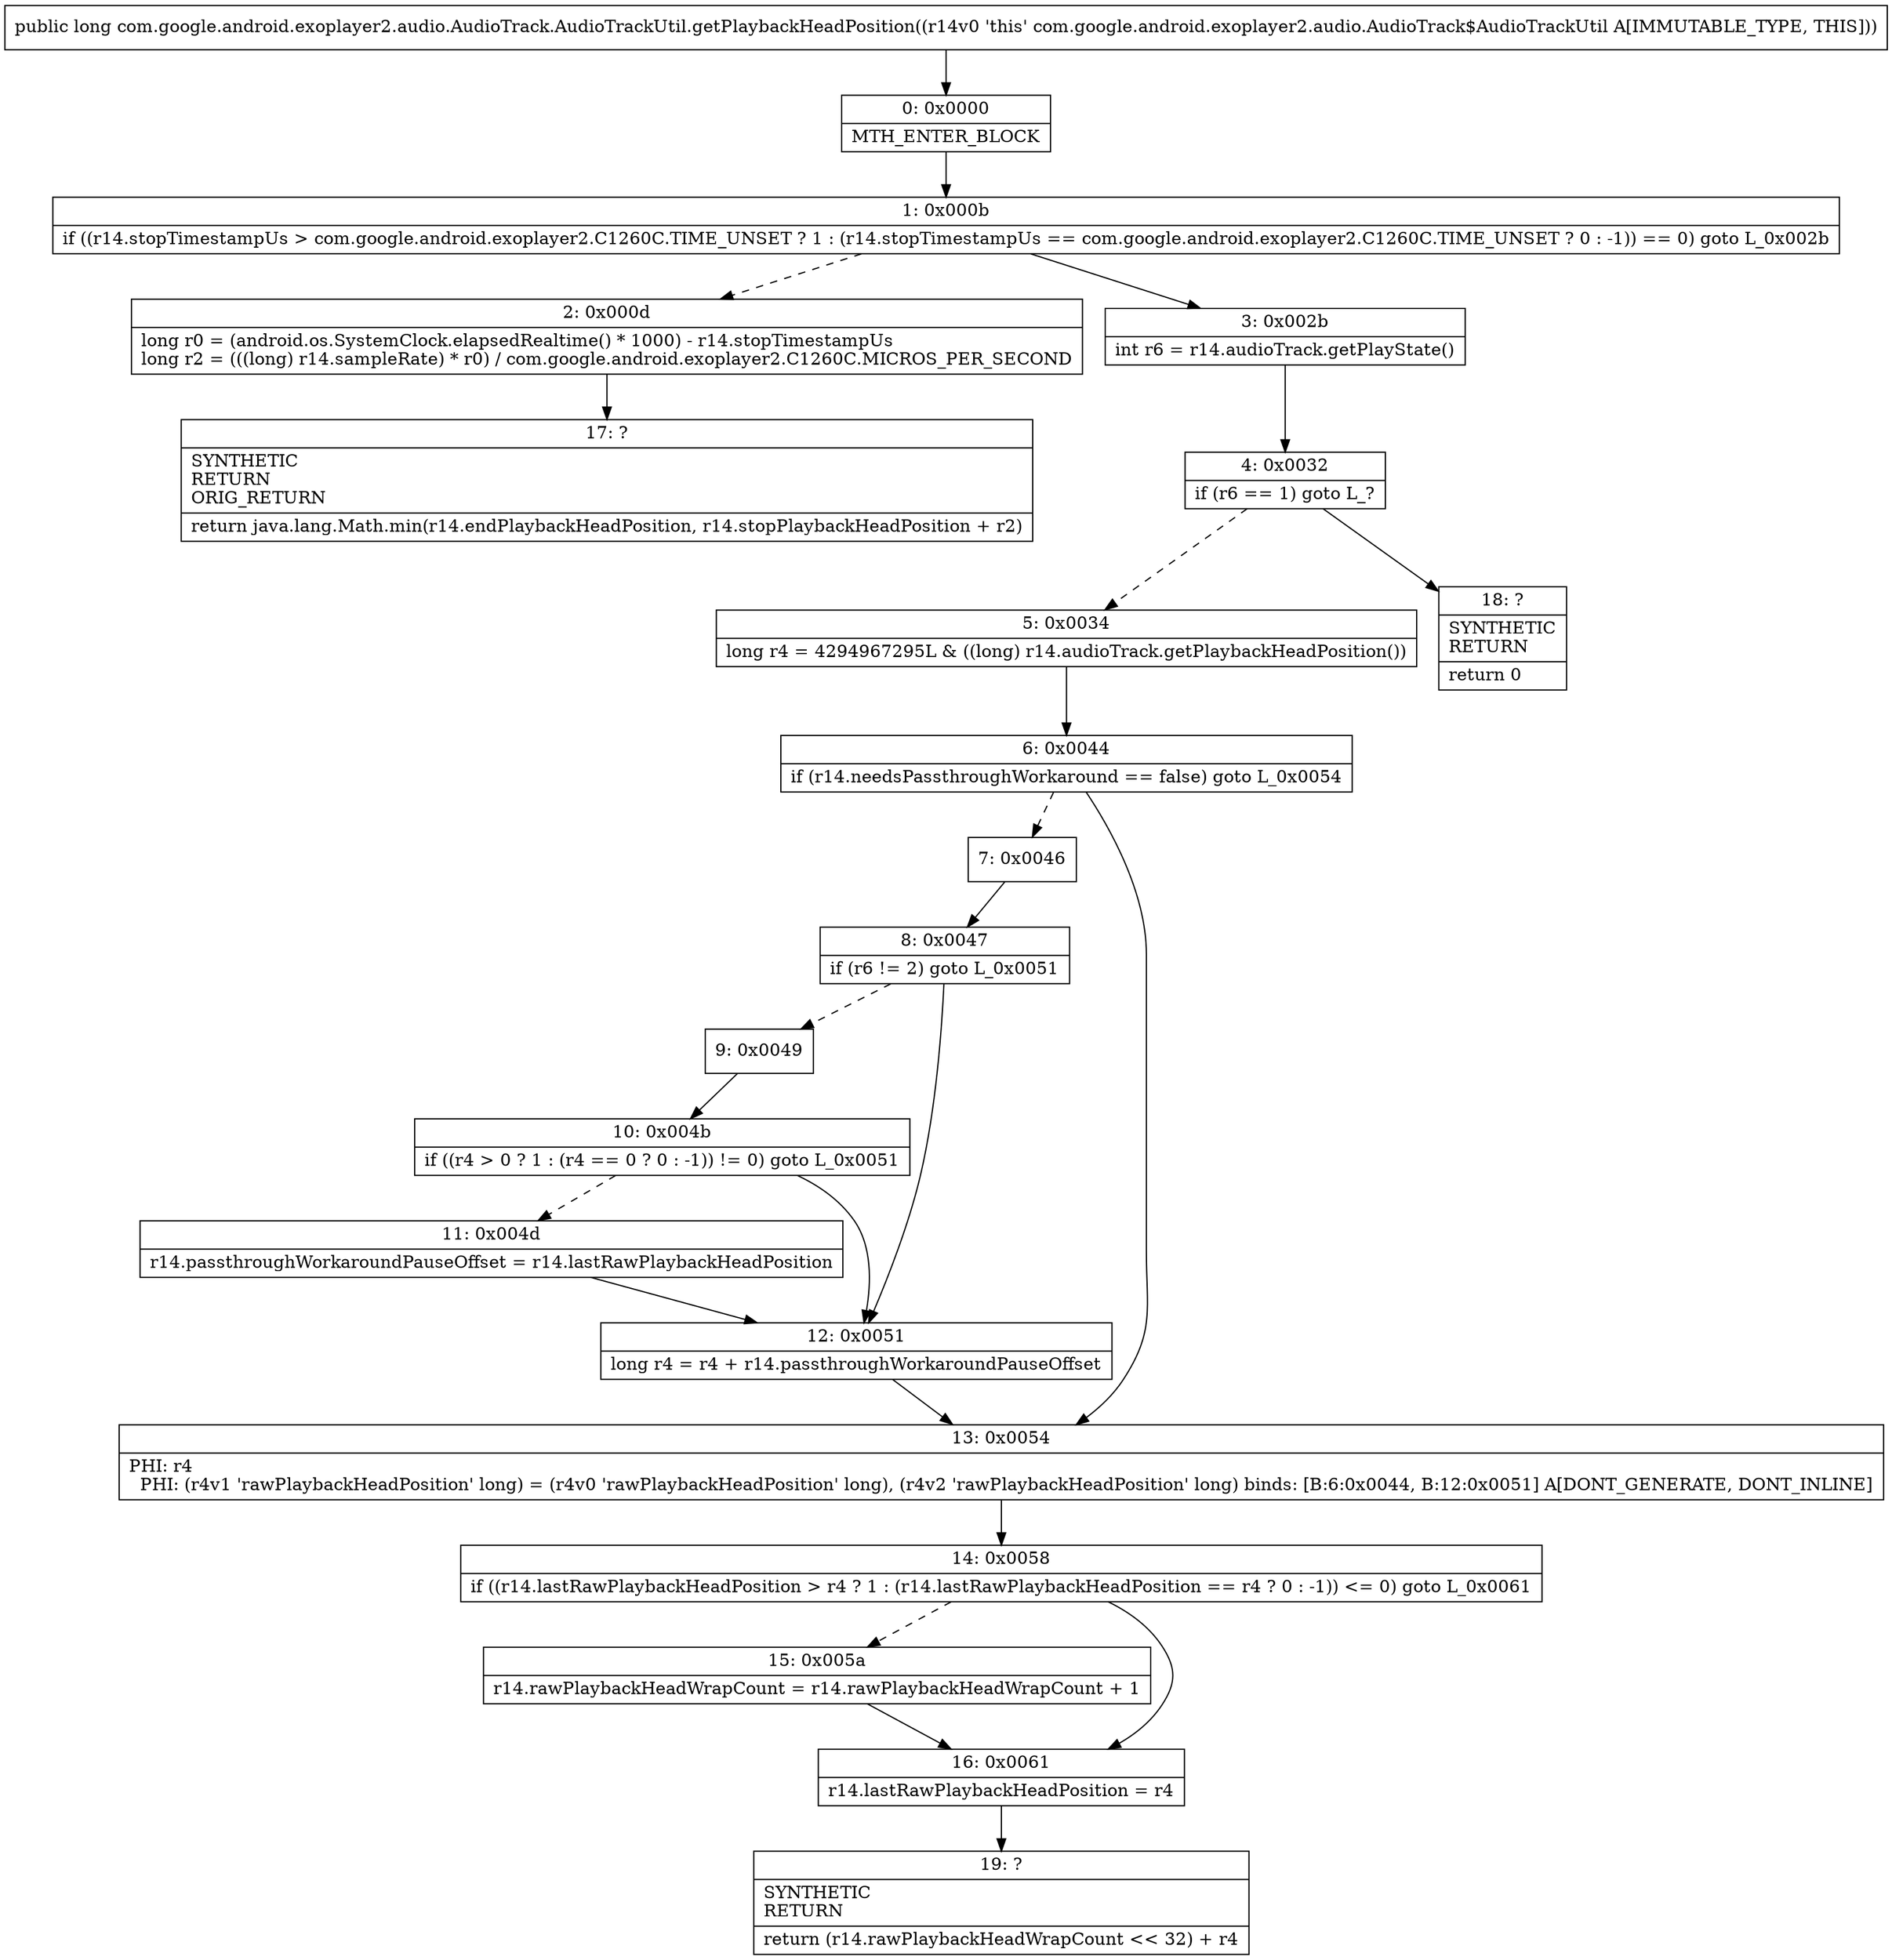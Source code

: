 digraph "CFG forcom.google.android.exoplayer2.audio.AudioTrack.AudioTrackUtil.getPlaybackHeadPosition()J" {
Node_0 [shape=record,label="{0\:\ 0x0000|MTH_ENTER_BLOCK\l}"];
Node_1 [shape=record,label="{1\:\ 0x000b|if ((r14.stopTimestampUs \> com.google.android.exoplayer2.C1260C.TIME_UNSET ? 1 : (r14.stopTimestampUs == com.google.android.exoplayer2.C1260C.TIME_UNSET ? 0 : \-1)) == 0) goto L_0x002b\l}"];
Node_2 [shape=record,label="{2\:\ 0x000d|long r0 = (android.os.SystemClock.elapsedRealtime() * 1000) \- r14.stopTimestampUs\llong r2 = (((long) r14.sampleRate) * r0) \/ com.google.android.exoplayer2.C1260C.MICROS_PER_SECOND\l}"];
Node_3 [shape=record,label="{3\:\ 0x002b|int r6 = r14.audioTrack.getPlayState()\l}"];
Node_4 [shape=record,label="{4\:\ 0x0032|if (r6 == 1) goto L_?\l}"];
Node_5 [shape=record,label="{5\:\ 0x0034|long r4 = 4294967295L & ((long) r14.audioTrack.getPlaybackHeadPosition())\l}"];
Node_6 [shape=record,label="{6\:\ 0x0044|if (r14.needsPassthroughWorkaround == false) goto L_0x0054\l}"];
Node_7 [shape=record,label="{7\:\ 0x0046}"];
Node_8 [shape=record,label="{8\:\ 0x0047|if (r6 != 2) goto L_0x0051\l}"];
Node_9 [shape=record,label="{9\:\ 0x0049}"];
Node_10 [shape=record,label="{10\:\ 0x004b|if ((r4 \> 0 ? 1 : (r4 == 0 ? 0 : \-1)) != 0) goto L_0x0051\l}"];
Node_11 [shape=record,label="{11\:\ 0x004d|r14.passthroughWorkaroundPauseOffset = r14.lastRawPlaybackHeadPosition\l}"];
Node_12 [shape=record,label="{12\:\ 0x0051|long r4 = r4 + r14.passthroughWorkaroundPauseOffset\l}"];
Node_13 [shape=record,label="{13\:\ 0x0054|PHI: r4 \l  PHI: (r4v1 'rawPlaybackHeadPosition' long) = (r4v0 'rawPlaybackHeadPosition' long), (r4v2 'rawPlaybackHeadPosition' long) binds: [B:6:0x0044, B:12:0x0051] A[DONT_GENERATE, DONT_INLINE]\l}"];
Node_14 [shape=record,label="{14\:\ 0x0058|if ((r14.lastRawPlaybackHeadPosition \> r4 ? 1 : (r14.lastRawPlaybackHeadPosition == r4 ? 0 : \-1)) \<= 0) goto L_0x0061\l}"];
Node_15 [shape=record,label="{15\:\ 0x005a|r14.rawPlaybackHeadWrapCount = r14.rawPlaybackHeadWrapCount + 1\l}"];
Node_16 [shape=record,label="{16\:\ 0x0061|r14.lastRawPlaybackHeadPosition = r4\l}"];
Node_17 [shape=record,label="{17\:\ ?|SYNTHETIC\lRETURN\lORIG_RETURN\l|return java.lang.Math.min(r14.endPlaybackHeadPosition, r14.stopPlaybackHeadPosition + r2)\l}"];
Node_18 [shape=record,label="{18\:\ ?|SYNTHETIC\lRETURN\l|return 0\l}"];
Node_19 [shape=record,label="{19\:\ ?|SYNTHETIC\lRETURN\l|return (r14.rawPlaybackHeadWrapCount \<\< 32) + r4\l}"];
MethodNode[shape=record,label="{public long com.google.android.exoplayer2.audio.AudioTrack.AudioTrackUtil.getPlaybackHeadPosition((r14v0 'this' com.google.android.exoplayer2.audio.AudioTrack$AudioTrackUtil A[IMMUTABLE_TYPE, THIS])) }"];
MethodNode -> Node_0;
Node_0 -> Node_1;
Node_1 -> Node_2[style=dashed];
Node_1 -> Node_3;
Node_2 -> Node_17;
Node_3 -> Node_4;
Node_4 -> Node_5[style=dashed];
Node_4 -> Node_18;
Node_5 -> Node_6;
Node_6 -> Node_7[style=dashed];
Node_6 -> Node_13;
Node_7 -> Node_8;
Node_8 -> Node_9[style=dashed];
Node_8 -> Node_12;
Node_9 -> Node_10;
Node_10 -> Node_11[style=dashed];
Node_10 -> Node_12;
Node_11 -> Node_12;
Node_12 -> Node_13;
Node_13 -> Node_14;
Node_14 -> Node_15[style=dashed];
Node_14 -> Node_16;
Node_15 -> Node_16;
Node_16 -> Node_19;
}

